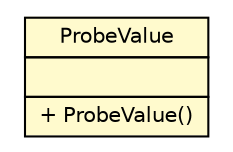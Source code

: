 #!/usr/local/bin/dot
#
# Class diagram 
# Generated by UMLGraph version 5.1 (http://www.umlgraph.org/)
#

digraph G {
	edge [fontname="Helvetica",fontsize=10,labelfontname="Helvetica",labelfontsize=10];
	node [fontname="Helvetica",fontsize=10,shape=plaintext];
	nodesep=0.25;
	ranksep=0.5;
	// net.sereneproject.collector.domain.ProbeValue
	c304 [label=<<table title="net.sereneproject.collector.domain.ProbeValue" border="0" cellborder="1" cellspacing="0" cellpadding="2" port="p" bgcolor="lemonChiffon" href="./ProbeValue.html">
		<tr><td><table border="0" cellspacing="0" cellpadding="1">
<tr><td align="center" balign="center"> ProbeValue </td></tr>
		</table></td></tr>
		<tr><td><table border="0" cellspacing="0" cellpadding="1">
<tr><td align="left" balign="left">  </td></tr>
		</table></td></tr>
		<tr><td><table border="0" cellspacing="0" cellpadding="1">
<tr><td align="left" balign="left"> + ProbeValue() </td></tr>
		</table></td></tr>
		</table>>, fontname="Helvetica", fontcolor="black", fontsize=10.0];
}

